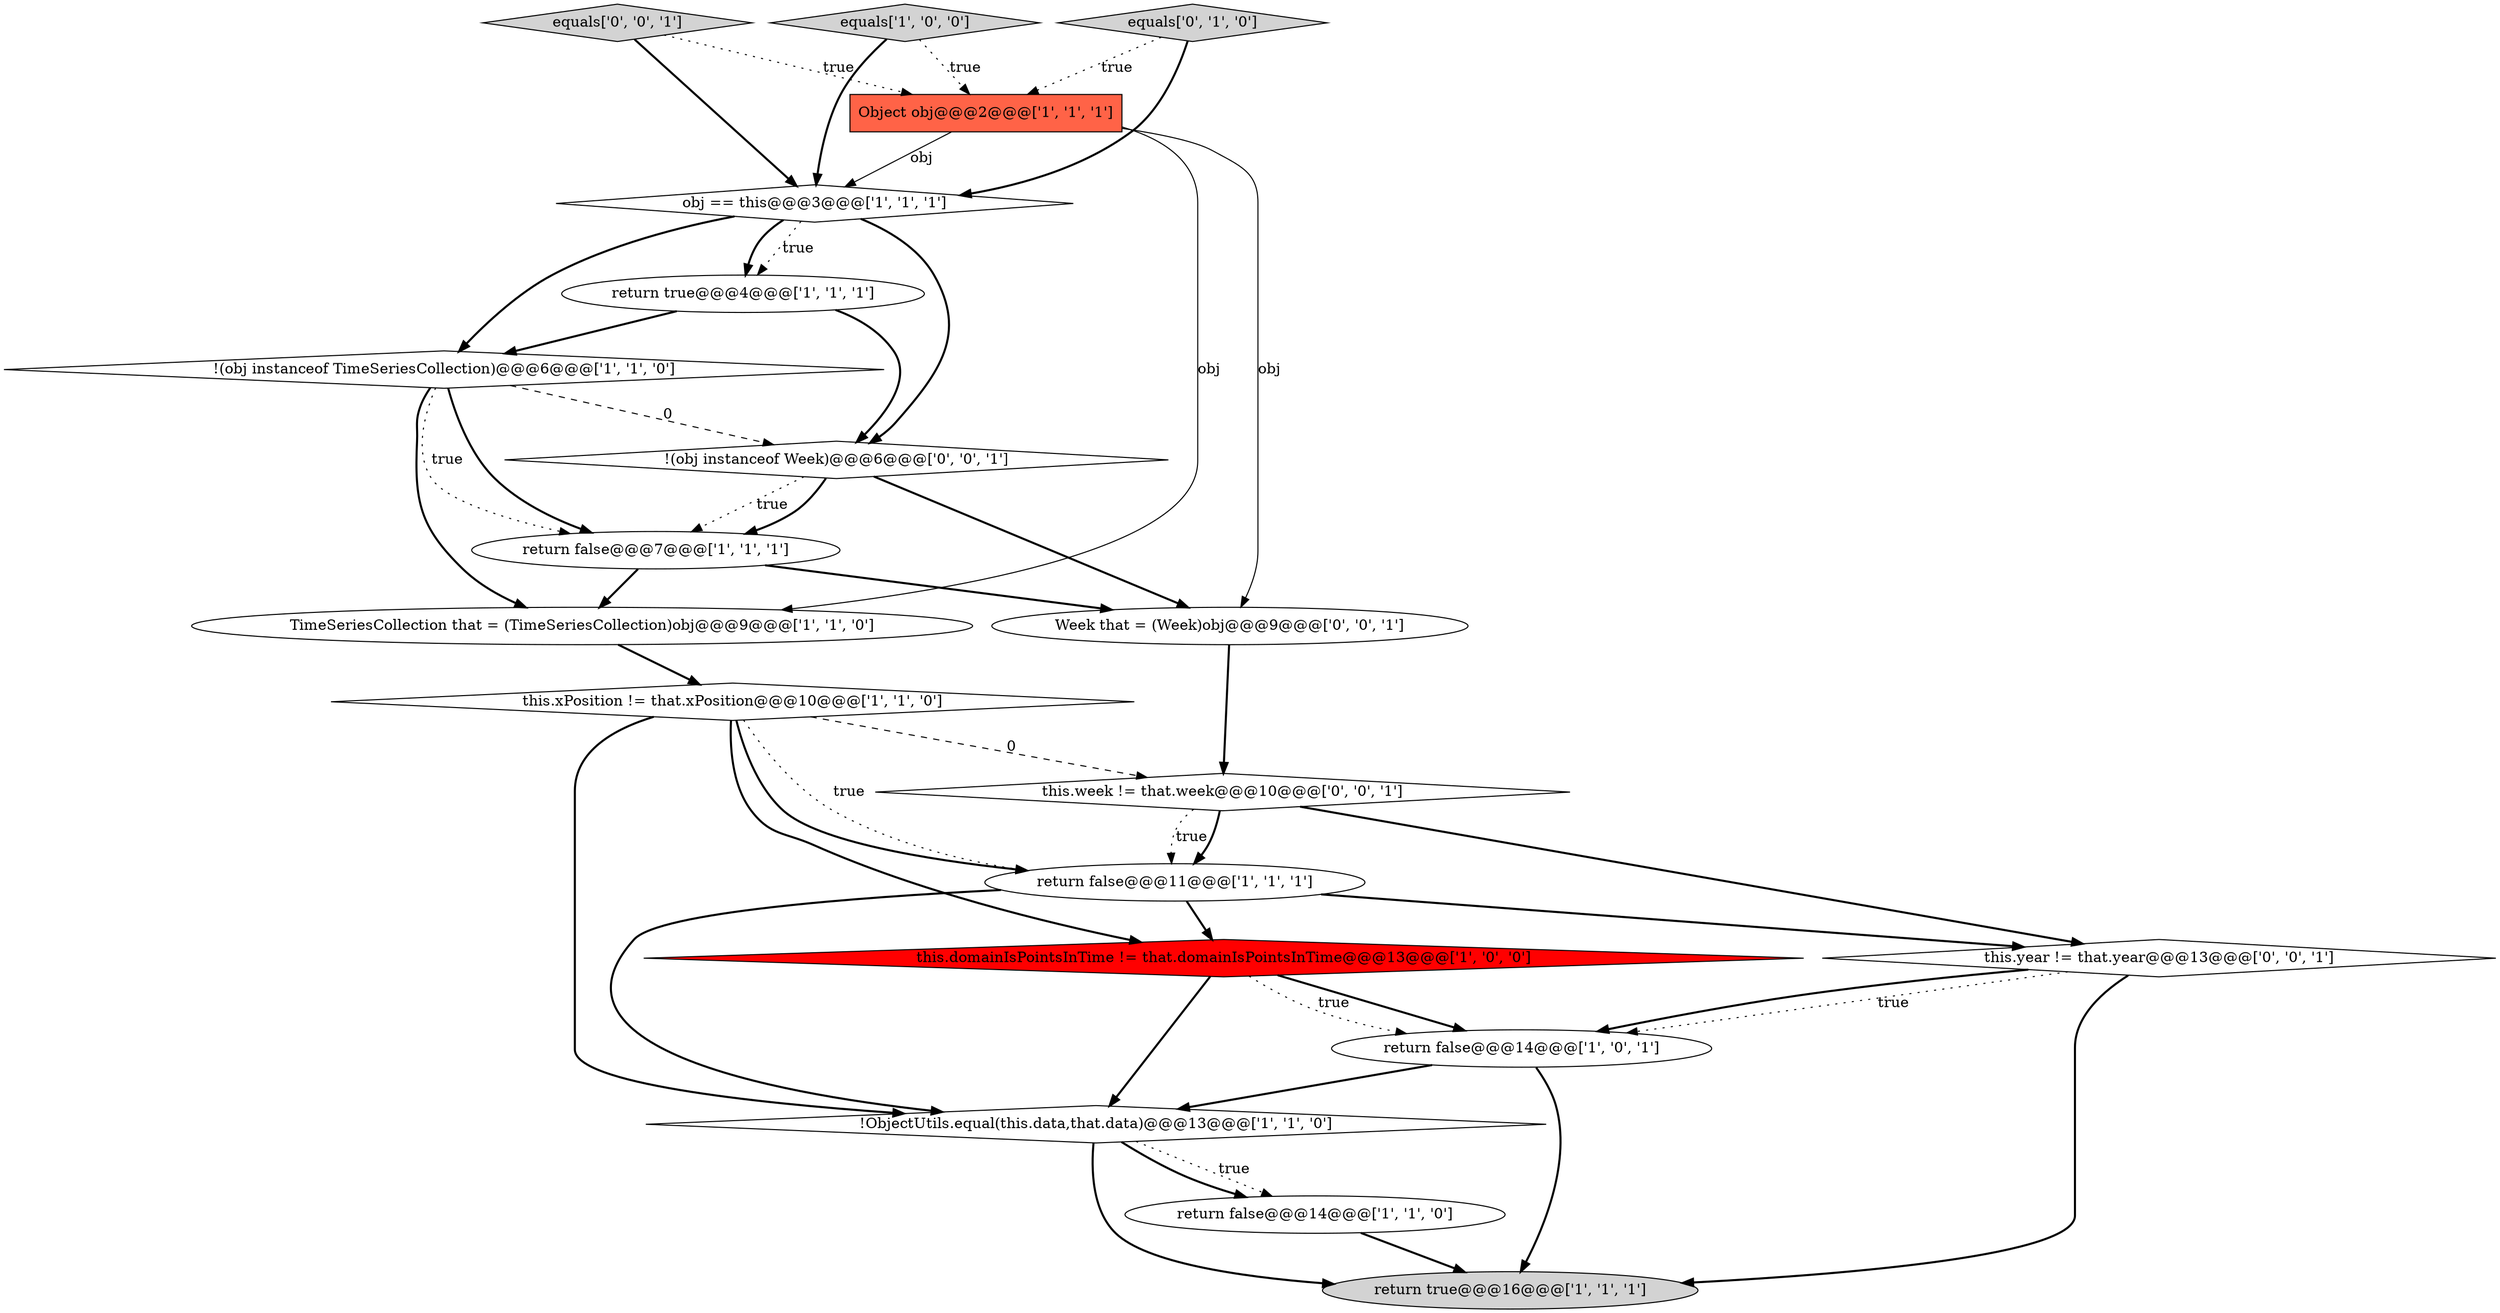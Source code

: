 digraph {
2 [style = filled, label = "!(obj instanceof TimeSeriesCollection)@@@6@@@['1', '1', '0']", fillcolor = white, shape = diamond image = "AAA0AAABBB1BBB"];
1 [style = filled, label = "return false@@@11@@@['1', '1', '1']", fillcolor = white, shape = ellipse image = "AAA0AAABBB1BBB"];
10 [style = filled, label = "Object obj@@@2@@@['1', '1', '1']", fillcolor = tomato, shape = box image = "AAA0AAABBB1BBB"];
12 [style = filled, label = "return false@@@14@@@['1', '1', '0']", fillcolor = white, shape = ellipse image = "AAA0AAABBB1BBB"];
9 [style = filled, label = "return false@@@7@@@['1', '1', '1']", fillcolor = white, shape = ellipse image = "AAA0AAABBB1BBB"];
8 [style = filled, label = "return false@@@14@@@['1', '0', '1']", fillcolor = white, shape = ellipse image = "AAA0AAABBB1BBB"];
17 [style = filled, label = "equals['0', '0', '1']", fillcolor = lightgray, shape = diamond image = "AAA0AAABBB3BBB"];
13 [style = filled, label = "equals['1', '0', '0']", fillcolor = lightgray, shape = diamond image = "AAA0AAABBB1BBB"];
0 [style = filled, label = "return true@@@4@@@['1', '1', '1']", fillcolor = white, shape = ellipse image = "AAA0AAABBB1BBB"];
4 [style = filled, label = "this.xPosition != that.xPosition@@@10@@@['1', '1', '0']", fillcolor = white, shape = diamond image = "AAA0AAABBB1BBB"];
7 [style = filled, label = "obj == this@@@3@@@['1', '1', '1']", fillcolor = white, shape = diamond image = "AAA0AAABBB1BBB"];
14 [style = filled, label = "equals['0', '1', '0']", fillcolor = lightgray, shape = diamond image = "AAA0AAABBB2BBB"];
6 [style = filled, label = "!ObjectUtils.equal(this.data,that.data)@@@13@@@['1', '1', '0']", fillcolor = white, shape = diamond image = "AAA0AAABBB1BBB"];
15 [style = filled, label = "!(obj instanceof Week)@@@6@@@['0', '0', '1']", fillcolor = white, shape = diamond image = "AAA0AAABBB3BBB"];
5 [style = filled, label = "TimeSeriesCollection that = (TimeSeriesCollection)obj@@@9@@@['1', '1', '0']", fillcolor = white, shape = ellipse image = "AAA0AAABBB1BBB"];
18 [style = filled, label = "this.year != that.year@@@13@@@['0', '0', '1']", fillcolor = white, shape = diamond image = "AAA0AAABBB3BBB"];
3 [style = filled, label = "return true@@@16@@@['1', '1', '1']", fillcolor = lightgray, shape = ellipse image = "AAA0AAABBB1BBB"];
19 [style = filled, label = "Week that = (Week)obj@@@9@@@['0', '0', '1']", fillcolor = white, shape = ellipse image = "AAA0AAABBB3BBB"];
11 [style = filled, label = "this.domainIsPointsInTime != that.domainIsPointsInTime@@@13@@@['1', '0', '0']", fillcolor = red, shape = diamond image = "AAA1AAABBB1BBB"];
16 [style = filled, label = "this.week != that.week@@@10@@@['0', '0', '1']", fillcolor = white, shape = diamond image = "AAA0AAABBB3BBB"];
6->3 [style = bold, label=""];
18->3 [style = bold, label=""];
10->5 [style = solid, label="obj"];
16->18 [style = bold, label=""];
4->16 [style = dashed, label="0"];
10->19 [style = solid, label="obj"];
10->7 [style = solid, label="obj"];
4->1 [style = dotted, label="true"];
4->6 [style = bold, label=""];
11->6 [style = bold, label=""];
0->2 [style = bold, label=""];
8->3 [style = bold, label=""];
1->18 [style = bold, label=""];
18->8 [style = dotted, label="true"];
7->0 [style = bold, label=""];
8->6 [style = bold, label=""];
2->9 [style = bold, label=""];
7->0 [style = dotted, label="true"];
13->10 [style = dotted, label="true"];
15->19 [style = bold, label=""];
14->10 [style = dotted, label="true"];
0->15 [style = bold, label=""];
15->9 [style = dotted, label="true"];
1->11 [style = bold, label=""];
14->7 [style = bold, label=""];
19->16 [style = bold, label=""];
2->15 [style = dashed, label="0"];
17->7 [style = bold, label=""];
17->10 [style = dotted, label="true"];
1->6 [style = bold, label=""];
2->9 [style = dotted, label="true"];
16->1 [style = dotted, label="true"];
16->1 [style = bold, label=""];
15->9 [style = bold, label=""];
7->2 [style = bold, label=""];
13->7 [style = bold, label=""];
5->4 [style = bold, label=""];
9->5 [style = bold, label=""];
9->19 [style = bold, label=""];
11->8 [style = bold, label=""];
7->15 [style = bold, label=""];
11->8 [style = dotted, label="true"];
4->1 [style = bold, label=""];
12->3 [style = bold, label=""];
6->12 [style = dotted, label="true"];
18->8 [style = bold, label=""];
4->11 [style = bold, label=""];
2->5 [style = bold, label=""];
6->12 [style = bold, label=""];
}
